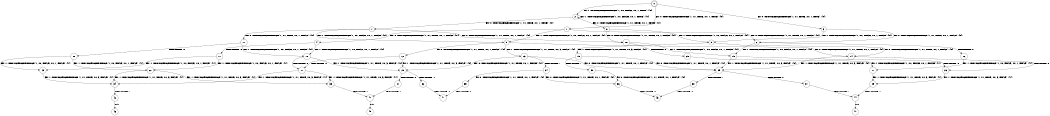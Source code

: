 digraph BCG {
size = "7, 10.5";
center = TRUE;
node [shape = circle];
0 [peripheries = 2];
0 -> 1 [label = "EX !0 !ATOMIC_EXCH_BRANCH (1, +1, TRUE, +0, 1, TRUE) !{0}"];
0 -> 2 [label = "EX !1 !ATOMIC_EXCH_BRANCH (1, +0, FALSE, +0, 1, TRUE) !{0}"];
0 -> 3 [label = "EX !0 !ATOMIC_EXCH_BRANCH (1, +1, TRUE, +0, 1, TRUE) !{0}"];
1 -> 4 [label = "EX !0 !ATOMIC_EXCH_BRANCH (1, +1, TRUE, +0, 1, FALSE) !{0}"];
1 -> 5 [label = "EX !1 !ATOMIC_EXCH_BRANCH (1, +0, FALSE, +0, 1, FALSE) !{0}"];
1 -> 6 [label = "EX !0 !ATOMIC_EXCH_BRANCH (1, +1, TRUE, +0, 1, FALSE) !{0}"];
2 -> 2 [label = "EX !1 !ATOMIC_EXCH_BRANCH (1, +0, FALSE, +0, 1, TRUE) !{0}"];
2 -> 7 [label = "EX !0 !ATOMIC_EXCH_BRANCH (1, +1, TRUE, +0, 1, TRUE) !{0}"];
2 -> 8 [label = "EX !0 !ATOMIC_EXCH_BRANCH (1, +1, TRUE, +0, 1, TRUE) !{0}"];
3 -> 9 [label = "EX !1 !ATOMIC_EXCH_BRANCH (1, +0, FALSE, +0, 1, FALSE) !{0}"];
3 -> 6 [label = "EX !0 !ATOMIC_EXCH_BRANCH (1, +1, TRUE, +0, 1, FALSE) !{0}"];
4 -> 10 [label = "EX !1 !ATOMIC_EXCH_BRANCH (1, +0, FALSE, +0, 1, FALSE) !{0}"];
4 -> 11 [label = "TERMINATE !0"];
5 -> 12 [label = "EX !0 !ATOMIC_EXCH_BRANCH (1, +1, TRUE, +0, 1, FALSE) !{0}"];
5 -> 13 [label = "EX !1 !ATOMIC_EXCH_BRANCH (1, +1, TRUE, +0, 3, FALSE) !{0}"];
5 -> 14 [label = "EX !0 !ATOMIC_EXCH_BRANCH (1, +1, TRUE, +0, 1, FALSE) !{0}"];
6 -> 15 [label = "EX !1 !ATOMIC_EXCH_BRANCH (1, +0, FALSE, +0, 1, FALSE) !{0}"];
6 -> 16 [label = "TERMINATE !0"];
7 -> 17 [label = "EX !0 !ATOMIC_EXCH_BRANCH (1, +1, TRUE, +0, 1, FALSE) !{0}"];
7 -> 5 [label = "EX !1 !ATOMIC_EXCH_BRANCH (1, +0, FALSE, +0, 1, FALSE) !{0}"];
7 -> 18 [label = "EX !0 !ATOMIC_EXCH_BRANCH (1, +1, TRUE, +0, 1, FALSE) !{0}"];
8 -> 9 [label = "EX !1 !ATOMIC_EXCH_BRANCH (1, +0, FALSE, +0, 1, FALSE) !{0}"];
8 -> 18 [label = "EX !0 !ATOMIC_EXCH_BRANCH (1, +1, TRUE, +0, 1, FALSE) !{0}"];
9 -> 19 [label = "EX !1 !ATOMIC_EXCH_BRANCH (1, +1, TRUE, +0, 3, FALSE) !{0}"];
9 -> 14 [label = "EX !0 !ATOMIC_EXCH_BRANCH (1, +1, TRUE, +0, 1, FALSE) !{0}"];
10 -> 20 [label = "EX !1 !ATOMIC_EXCH_BRANCH (1, +1, TRUE, +0, 3, FALSE) !{0}"];
10 -> 21 [label = "TERMINATE !0"];
11 -> 22 [label = "EX !1 !ATOMIC_EXCH_BRANCH (1, +0, FALSE, +0, 1, FALSE) !{1}"];
11 -> 23 [label = "EX !1 !ATOMIC_EXCH_BRANCH (1, +0, FALSE, +0, 1, FALSE) !{1}"];
12 -> 20 [label = "EX !1 !ATOMIC_EXCH_BRANCH (1, +1, TRUE, +0, 3, FALSE) !{0}"];
12 -> 21 [label = "TERMINATE !0"];
13 -> 20 [label = "EX !0 !ATOMIC_EXCH_BRANCH (1, +1, TRUE, +0, 1, FALSE) !{0}"];
13 -> 24 [label = "TERMINATE !1"];
13 -> 25 [label = "EX !0 !ATOMIC_EXCH_BRANCH (1, +1, TRUE, +0, 1, FALSE) !{0}"];
14 -> 25 [label = "EX !1 !ATOMIC_EXCH_BRANCH (1, +1, TRUE, +0, 3, FALSE) !{0}"];
14 -> 26 [label = "TERMINATE !0"];
15 -> 25 [label = "EX !1 !ATOMIC_EXCH_BRANCH (1, +1, TRUE, +0, 3, FALSE) !{0}"];
15 -> 26 [label = "TERMINATE !0"];
16 -> 27 [label = "EX !1 !ATOMIC_EXCH_BRANCH (1, +0, FALSE, +0, 1, FALSE) !{1}"];
17 -> 10 [label = "EX !1 !ATOMIC_EXCH_BRANCH (1, +0, FALSE, +0, 1, FALSE) !{0}"];
17 -> 28 [label = "TERMINATE !0"];
18 -> 15 [label = "EX !1 !ATOMIC_EXCH_BRANCH (1, +0, FALSE, +0, 1, FALSE) !{0}"];
18 -> 29 [label = "TERMINATE !0"];
19 -> 30 [label = "TERMINATE !1"];
19 -> 25 [label = "EX !0 !ATOMIC_EXCH_BRANCH (1, +1, TRUE, +0, 1, FALSE) !{0}"];
20 -> 31 [label = "TERMINATE !0"];
20 -> 32 [label = "TERMINATE !1"];
21 -> 33 [label = "EX !1 !ATOMIC_EXCH_BRANCH (1, +1, TRUE, +0, 3, FALSE) !{1}"];
21 -> 34 [label = "EX !1 !ATOMIC_EXCH_BRANCH (1, +1, TRUE, +0, 3, FALSE) !{1}"];
22 -> 33 [label = "EX !1 !ATOMIC_EXCH_BRANCH (1, +1, TRUE, +0, 3, FALSE) !{1}"];
22 -> 34 [label = "EX !1 !ATOMIC_EXCH_BRANCH (1, +1, TRUE, +0, 3, FALSE) !{1}"];
23 -> 34 [label = "EX !1 !ATOMIC_EXCH_BRANCH (1, +1, TRUE, +0, 3, FALSE) !{1}"];
24 -> 35 [label = "EX !0 !ATOMIC_EXCH_BRANCH (1, +1, TRUE, +0, 1, FALSE) !{0}"];
24 -> 36 [label = "EX !0 !ATOMIC_EXCH_BRANCH (1, +1, TRUE, +0, 1, FALSE) !{0}"];
25 -> 37 [label = "TERMINATE !0"];
25 -> 38 [label = "TERMINATE !1"];
26 -> 39 [label = "EX !1 !ATOMIC_EXCH_BRANCH (1, +1, TRUE, +0, 3, FALSE) !{1}"];
27 -> 39 [label = "EX !1 !ATOMIC_EXCH_BRANCH (1, +1, TRUE, +0, 3, FALSE) !{1}"];
28 -> 22 [label = "EX !1 !ATOMIC_EXCH_BRANCH (1, +0, FALSE, +0, 1, FALSE) !{1}"];
28 -> 23 [label = "EX !1 !ATOMIC_EXCH_BRANCH (1, +0, FALSE, +0, 1, FALSE) !{1}"];
29 -> 27 [label = "EX !1 !ATOMIC_EXCH_BRANCH (1, +0, FALSE, +0, 1, FALSE) !{1}"];
30 -> 36 [label = "EX !0 !ATOMIC_EXCH_BRANCH (1, +1, TRUE, +0, 1, FALSE) !{0}"];
31 -> 40 [label = "TERMINATE !1"];
32 -> 41 [label = "TERMINATE !0"];
33 -> 40 [label = "TERMINATE !1"];
34 -> 42 [label = "TERMINATE !1"];
35 -> 41 [label = "TERMINATE !0"];
36 -> 43 [label = "TERMINATE !0"];
37 -> 44 [label = "TERMINATE !1"];
38 -> 43 [label = "TERMINATE !0"];
39 -> 44 [label = "TERMINATE !1"];
40 -> 45 [label = "exit"];
42 -> 46 [label = "exit"];
44 -> 47 [label = "exit"];
}
